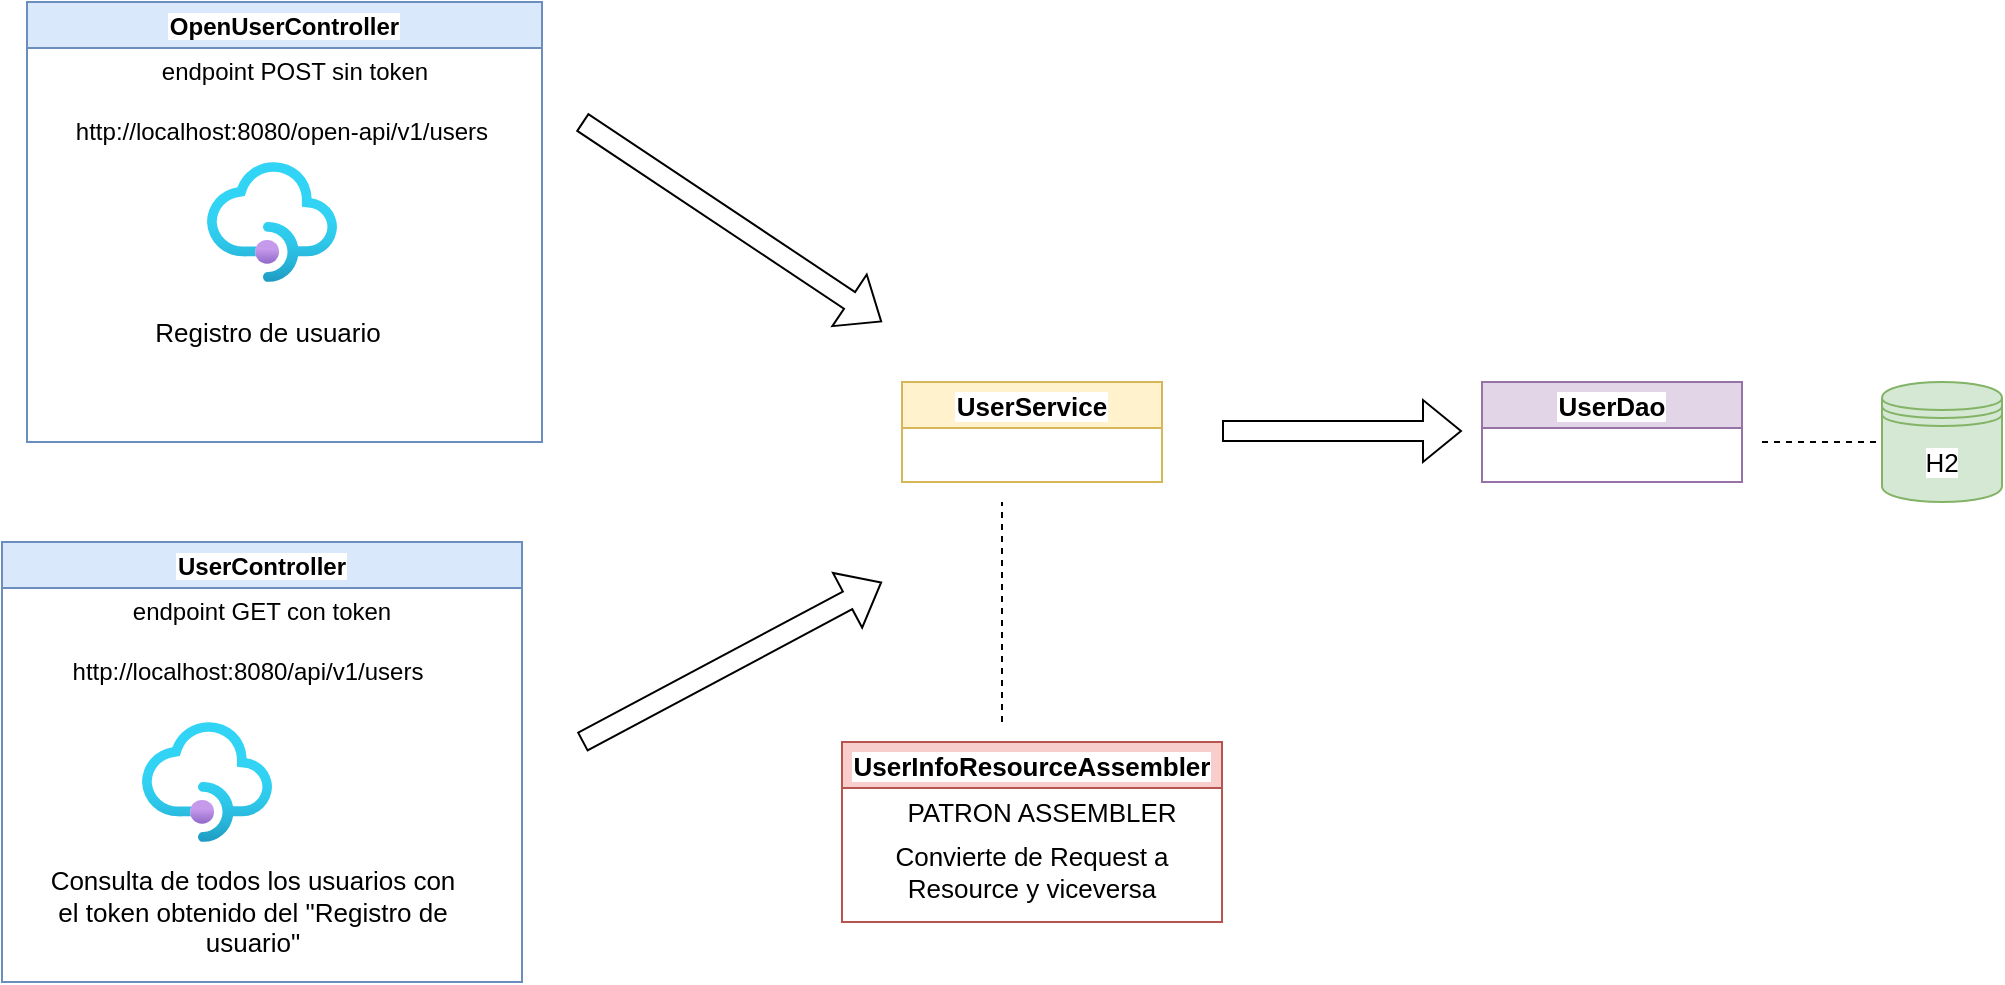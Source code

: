 <mxfile version="15.8.8" type="device"><diagram id="1QwobXy9V05pCTRpnISM" name="Page-1"><mxGraphModel dx="943" dy="572" grid="1" gridSize="10" guides="1" tooltips="1" connect="1" arrows="1" fold="1" page="1" pageScale="1" pageWidth="827" pageHeight="1169" math="0" shadow="0"><root><mxCell id="0"/><mxCell id="1" parent="0"/><mxCell id="3aAs1oCcETIjwh7qedA0-14" value="" style="aspect=fixed;html=1;points=[];align=center;image;fontSize=12;image=img/lib/azure2/app_services/API_Management_Services.svg;labelBackgroundColor=#FFFFFF;" vertex="1" parent="1"><mxGeometry x="80" y="390" width="65" height="60" as="geometry"/></mxCell><mxCell id="3aAs1oCcETIjwh7qedA0-25" value="UserService" style="swimlane;labelBackgroundColor=#FFFFFF;fontSize=13;fillColor=#fff2cc;strokeColor=#d6b656;" vertex="1" parent="1"><mxGeometry x="460" y="220" width="130" height="50" as="geometry"/></mxCell><mxCell id="3aAs1oCcETIjwh7qedA0-26" value="UserController" style="swimlane;labelBackgroundColor=#FFFFFF;fillColor=#dae8fc;strokeColor=#6c8ebf;" vertex="1" parent="1"><mxGeometry x="10" y="300" width="260" height="220" as="geometry"/></mxCell><mxCell id="3aAs1oCcETIjwh7qedA0-28" value="&lt;font style=&quot;font-size: 13px&quot;&gt;Consulta de todos los usuarios con el token obtenido del &quot;Registro de usuario&quot;&lt;/font&gt;" style="text;html=1;strokeColor=none;fillColor=none;align=center;verticalAlign=middle;whiteSpace=wrap;rounded=0;labelBackgroundColor=#FFFFFF;" vertex="1" parent="3aAs1oCcETIjwh7qedA0-26"><mxGeometry x="20" y="170" width="210.5" height="30" as="geometry"/></mxCell><mxCell id="3aAs1oCcETIjwh7qedA0-15" value="http://localhost:8080/api/v1/users" style="text;html=1;strokeColor=none;fillColor=none;align=center;verticalAlign=middle;whiteSpace=wrap;rounded=0;labelBackgroundColor=#FFFFFF;" vertex="1" parent="3aAs1oCcETIjwh7qedA0-26"><mxGeometry x="13" y="50" width="220" height="30" as="geometry"/></mxCell><mxCell id="3aAs1oCcETIjwh7qedA0-18" value="endpoint GET con token" style="text;html=1;strokeColor=none;fillColor=none;align=center;verticalAlign=middle;whiteSpace=wrap;rounded=0;labelBackgroundColor=#FFFFFF;" vertex="1" parent="3aAs1oCcETIjwh7qedA0-26"><mxGeometry x="50" y="20" width="160" height="30" as="geometry"/></mxCell><mxCell id="3aAs1oCcETIjwh7qedA0-30" value="OpenUserController" style="swimlane;labelBackgroundColor=#FFFFFF;fillColor=#dae8fc;strokeColor=#6c8ebf;" vertex="1" parent="1"><mxGeometry x="22.5" y="30" width="257.5" height="220" as="geometry"/></mxCell><mxCell id="3aAs1oCcETIjwh7qedA0-31" value="&lt;font style=&quot;font-size: 13px&quot;&gt;Registro de usuario&lt;/font&gt;" style="text;html=1;strokeColor=none;fillColor=none;align=center;verticalAlign=middle;whiteSpace=wrap;rounded=0;labelBackgroundColor=#FFFFFF;" vertex="1" parent="3aAs1oCcETIjwh7qedA0-30"><mxGeometry x="57.5" y="150" width="126" height="30" as="geometry"/></mxCell><mxCell id="3aAs1oCcETIjwh7qedA0-32" value="http://localhost:8080/open-api/v1/users" style="text;html=1;strokeColor=none;fillColor=none;align=center;verticalAlign=middle;whiteSpace=wrap;rounded=0;labelBackgroundColor=#FFFFFF;" vertex="1" parent="3aAs1oCcETIjwh7qedA0-30"><mxGeometry x="17.5" y="50" width="220" height="30" as="geometry"/></mxCell><mxCell id="3aAs1oCcETIjwh7qedA0-33" value="endpoint POST sin token" style="text;html=1;strokeColor=none;fillColor=none;align=center;verticalAlign=middle;whiteSpace=wrap;rounded=0;labelBackgroundColor=#FFFFFF;" vertex="1" parent="3aAs1oCcETIjwh7qedA0-30"><mxGeometry x="57.5" y="20" width="152.5" height="30" as="geometry"/></mxCell><mxCell id="3aAs1oCcETIjwh7qedA0-34" value="" style="aspect=fixed;html=1;points=[];align=center;image;fontSize=12;image=img/lib/azure2/app_services/API_Management_Services.svg;labelBackgroundColor=#FFFFFF;" vertex="1" parent="3aAs1oCcETIjwh7qedA0-30"><mxGeometry x="90" y="80" width="65" height="60" as="geometry"/></mxCell><mxCell id="3aAs1oCcETIjwh7qedA0-35" value="" style="shape=flexArrow;endArrow=classic;html=1;rounded=0;fontSize=13;" edge="1" parent="1"><mxGeometry width="50" height="50" relative="1" as="geometry"><mxPoint x="300" y="90" as="sourcePoint"/><mxPoint x="450" y="190" as="targetPoint"/></mxGeometry></mxCell><mxCell id="3aAs1oCcETIjwh7qedA0-36" value="" style="shape=flexArrow;endArrow=classic;html=1;rounded=0;fontSize=13;" edge="1" parent="1"><mxGeometry width="50" height="50" relative="1" as="geometry"><mxPoint x="300" y="400" as="sourcePoint"/><mxPoint x="450" y="320" as="targetPoint"/></mxGeometry></mxCell><mxCell id="3aAs1oCcETIjwh7qedA0-37" value="UserInfoResourceAssembler" style="swimlane;labelBackgroundColor=#FFFFFF;fontSize=13;startSize=23;fillColor=#f8cecc;strokeColor=#b85450;" vertex="1" parent="1"><mxGeometry x="430" y="400" width="190" height="90" as="geometry"/></mxCell><mxCell id="3aAs1oCcETIjwh7qedA0-38" value="&lt;span style=&quot;font-size: 13px&quot;&gt;PATRON ASSEMBLER&lt;/span&gt;" style="text;html=1;strokeColor=none;fillColor=none;align=center;verticalAlign=middle;whiteSpace=wrap;rounded=0;labelBackgroundColor=#FFFFFF;" vertex="1" parent="3aAs1oCcETIjwh7qedA0-37"><mxGeometry x="30" y="20" width="140" height="30" as="geometry"/></mxCell><mxCell id="3aAs1oCcETIjwh7qedA0-39" value="&lt;span style=&quot;font-size: 13px&quot;&gt;Convierte de Request a Resource y viceversa&lt;/span&gt;" style="text;html=1;strokeColor=none;fillColor=none;align=center;verticalAlign=middle;whiteSpace=wrap;rounded=0;labelBackgroundColor=#FFFFFF;" vertex="1" parent="3aAs1oCcETIjwh7qedA0-37"><mxGeometry x="10" y="50" width="170" height="30" as="geometry"/></mxCell><mxCell id="3aAs1oCcETIjwh7qedA0-41" value="" style="endArrow=none;dashed=1;html=1;rounded=0;fontSize=13;" edge="1" parent="1"><mxGeometry width="50" height="50" relative="1" as="geometry"><mxPoint x="510" y="390" as="sourcePoint"/><mxPoint x="510" y="280" as="targetPoint"/></mxGeometry></mxCell><mxCell id="3aAs1oCcETIjwh7qedA0-42" value="" style="shape=flexArrow;endArrow=classic;html=1;rounded=0;fontSize=13;" edge="1" parent="1"><mxGeometry width="50" height="50" relative="1" as="geometry"><mxPoint x="620" y="244.5" as="sourcePoint"/><mxPoint x="740" y="244.5" as="targetPoint"/></mxGeometry></mxCell><mxCell id="3aAs1oCcETIjwh7qedA0-43" value="UserDao" style="swimlane;labelBackgroundColor=#FFFFFF;fontSize=13;fillColor=#e1d5e7;strokeColor=#9673a6;" vertex="1" parent="1"><mxGeometry x="750" y="220" width="130" height="50" as="geometry"/></mxCell><mxCell id="3aAs1oCcETIjwh7qedA0-44" value="" style="endArrow=none;dashed=1;html=1;rounded=0;fontSize=13;" edge="1" parent="1" target="3aAs1oCcETIjwh7qedA0-45"><mxGeometry width="50" height="50" relative="1" as="geometry"><mxPoint x="890" y="250" as="sourcePoint"/><mxPoint x="980" y="250" as="targetPoint"/></mxGeometry></mxCell><mxCell id="3aAs1oCcETIjwh7qedA0-45" value="H2" style="shape=datastore;whiteSpace=wrap;html=1;labelBackgroundColor=#FFFFFF;fontSize=13;fillColor=#d5e8d4;strokeColor=#82b366;" vertex="1" parent="1"><mxGeometry x="950" y="220" width="60" height="60" as="geometry"/></mxCell></root></mxGraphModel></diagram></mxfile>